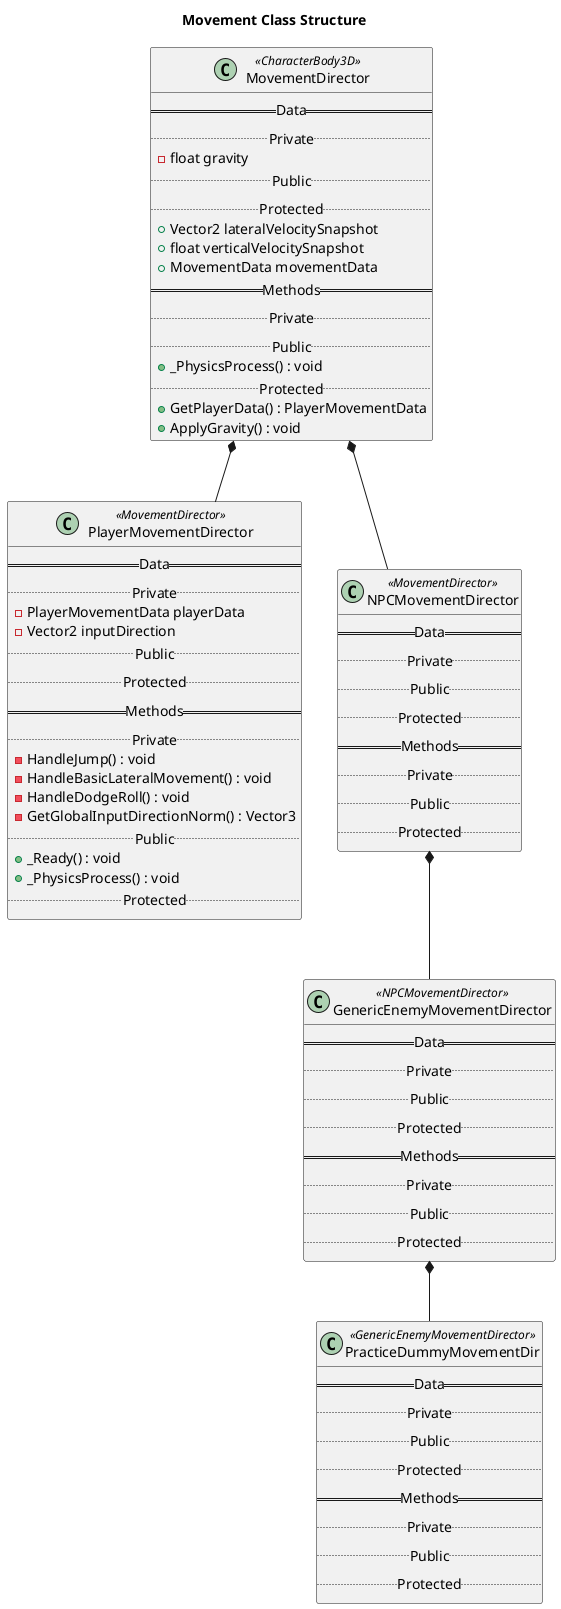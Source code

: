 @startuml Movement Class Structure

title Movement Class Structure

class MovementDirector <<CharacterBody3D>>{
    == Data ==
    .. Private ..
    - float gravity
    .. Public ..
    .. Protected ..
    + Vector2 lateralVelocitySnapshot
    + float verticalVelocitySnapshot
    + MovementData movementData
    == Methods ==
    .. Private ..
    .. Public ..
    + _PhysicsProcess() : void
    .. Protected ..
    + GetPlayerData() : PlayerMovementData
    + ApplyGravity() : void
}

class PlayerMovementDirector <<MovementDirector>>{
    == Data ==
    .. Private ..
    - PlayerMovementData playerData
	- Vector2 inputDirection
    .. Public ..
    .. Protected ..
    == Methods ==
    .. Private ..
    - HandleJump() : void
    - HandleBasicLateralMovement() : void
    - HandleDodgeRoll() : void
    - GetGlobalInputDirectionNorm() : Vector3
    .. Public ..
    + _Ready() : void
    + _PhysicsProcess() : void
    .. Protected ..
}

class NPCMovementDirector <<MovementDirector>>{
    == Data ==
    .. Private ..
    .. Public ..
    .. Protected ..
    == Methods ==
    .. Private ..
    .. Public ..
    .. Protected ..
}

class GenericEnemyMovementDirector <<NPCMovementDirector>>{
    == Data ==
    .. Private ..
    .. Public ..
    .. Protected ..
    == Methods ==
    .. Private ..
    .. Public ..
    .. Protected ..
}

class PracticeDummyMovementDir <<GenericEnemyMovementDirector>>{
    == Data ==
    .. Private ..
    .. Public ..
    .. Protected ..
    == Methods ==
    .. Private ..
    .. Public ..
    .. Protected ..
}

MovementDirector *-- PlayerMovementDirector
MovementDirector *-- NPCMovementDirector
NPCMovementDirector *-- GenericEnemyMovementDirector
GenericEnemyMovementDirector *-- PracticeDummyMovementDir

@enduml